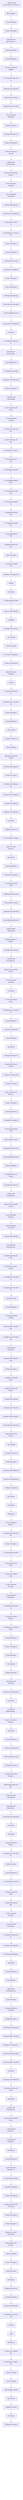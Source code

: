 flowchart TD
    A["🎯 Myrmecology<br/>Active Inference Curriculum"] --> B["📚 Foundation"]
    
    B --> S1["Domain Analysis"]
    S1 --> S2["Section Information"]
    S2 --> S3["Comprehensive Myrmecology C..."]
    S3 --> S4["Section Introduction"]
    S4 --> S5["Learning Objectives"]
    S5 --> S6["Core Active Inference Material"]
    S6 --> S7["Free Energy Principle and A..."]
    S7 --> S8["Mathematical Framework"]
    S8 --> S9["Active Inference Theory"]
    S9 --> S10["Applications and Domains"]
    S10 --> S11["Myrmecological Applications"]
    S11 --> S12["Empirical Evidence"]
    S12 --> S13["Educational Resources"]
    S13 --> S14["Books and Textbooks"]
    S14 --> S15["Online Courses and Lectures"]
    S15 --> S16["Software and Computational ..."]
    S16 --> S17["Research Communities and Ne..."]
    S17 --> S18["Current Research Directions"]
    S18 --> S19["Cross-Disciplinary Connections"]
    S19 --> S20["Practical Implementation"]
    S20 --> S21["Assessment and Reflection"]
    S21 --> S22["1. Professional Profile & C..."]
    S22 --> S23["Comprehensive Curriculum Se..."]
    S23 --> S24["Section Introduction"]
    S24 --> S25["Learning Objectives"]
    S25 --> S26["Comprehensive Content"]
    S26 --> S27["Educational Foundations"]
    S27 --> S28["Career Trajectories"]
    S28 --> S29["Core Competencies"]
    S29 --> S30["Professional Challenges"]
    S30 --> S31["Active Inference Principles"]
    S31 --> S32["Practical Applications and ..."]
    S32 --> S33["Assessment and Reflection"]
    S33 --> S34["Conclusion"]
    S34 --> S35["2. Knowledge Architecture &..."]
    S35 --> S36["Introduction to Myrmecology..."]
    S36 --> S37["Learning Objectives"]
    S37 --> S38["Prerequisite Knowledge"]
    S38 --> S39["Estimated Time Investment"]
    S39 --> S40["Section Components"]
    S40 --> S41["1. Introduction to Myrmecology"]
    S41 --> S42["1.1 Ant Taxonomy and Classi..."]
    S42 --> S43["1.2 Social Behavior Theories"]
    S43 --> S44["1.3 Colony Dynamics and Eco..."]
    S44 --> S45["2. Active Inference and Myr..."]
    S45 --> S46["2.1 Introduction to Active ..."]
    S46 --> S47["2.2 Active Inference in Myr..."]
    S47 --> S48["3. Knowledge Architecture f..."]
    S48 --> S49["3.1 Knowledge Mapping and O..."]
    S49 --> S50["3.2 Technical Tools and Met..."]
    S50 --> S51["4. Technical Foundation for..."]
    S51 --> S52["4.1 Statistical Methods and..."]
    S52 --> S53["4.2 Programming Skills and ..."]
    S53 --> S54["3. Learning Ecology & Profe..."]
    S54 --> S55["Strategic Planning and Acci..."]
    S55 --> S56["Table of Contents"]
    S56 --> S57["1. Successful Strategic Par..."]
    S57 --> S58["Definition and Importance"]
    S58 --> S59["Benefits"]
    S59 --> S60["Examples"]
    S60 --> S61["2. Implementing Strategic P..."]
    S61 --> S62["Steps to Implementation"]
    S62 --> S63["Challenges"]
    S63 --> S64["3. Strategic Partnerships i..."]
    S64 --> S65["Case Studies"]
    S65 --> S66["Lessons Learned"]
    S66 --> S67["4. The Future of Strategic ..."]
    S67 --> S68["Trends and Predictions"]
    S68 --> S69["Opportunities and Challenges"]
    S69 --> S70["Sumary"]
    S70 --> S71["4. Cognitive Architecture &..."]
    S71 --> S72["Comprehensive Curriculum Se..."]
    S72 --> S73["Section Introduction"]
    S73 --> S74["Learning Objectives"]
    S74 --> S75["Core Content"]
    S75 --> S76["Cognitive Architecture"]
    S76 --> S77["Decision-Making"]
    S77 --> S78["Applications and Case Studies"]
    S78 --> S79["Practical Implementation"]
    S79 --> S80["Hands-On Projects"]
    S80 --> S81["Simulation and Modeling Act..."]
    S81 --> S82["Assessment and Reflection"]
    S82 --> S83["Assessment Strategy"]
    S83 --> S84["Reflection and Feedback"]
    S84 --> S85["Conclusion"]
    S85 --> S86["Additional Resources"]
    S86 --> S87["5. Active Inference Integra..."]
    S87 --> S88["Section 5. Active Inference..."]
    S88 --> S89["Introduction"]
    S89 --> S90["Learning Objectives"]
    S90 --> S91["Theoretical Foundations"]
    S91 --> S92["Free Energy Principle (FEP)"]
    S92 --> S93["Mathematical Framework"]
    S93 --> S94["Active Inference Theory"]
    S94 --> S95["Applications and Domains"]
    S95 --> S96["Myrmecology Applications"]
    S96 --> S97["Implementation Opportunities"]
    S97 --> S98["Adoption Barriers & Mitigat..."]
    S98 --> S99["Education and Training"]
    S99 --> S100["Software and Computational ..."]
    S100 --> S101["Research Communities and Ne..."]
    S101 --> S102["Current Research Directions"]
    S102 --> S103["Conclusion"]
    S103 --> S104["6. Curriculum Design Implic..."]
    S104 --> S105["Comprehensive Curriculum Se..."]
    S105 --> S106["Learning Objectives"]
    S106 --> S107["Curriculum Components"]
    S107 --> S108["Learning Pathway"]
    S108 --> S109["Assessment"]
    S109 --> S110["Professional Relevance"]
    S110 --> S111["Interactive and Visual Support"]
    S111 --> S112["Continuous Improvement"]
    S112 --> S113["Curriculum Content"]
    S113 --> S114["Active Inference and Myrmec..."]
    S114 --> S115["Section Introduction"]
    S115 --> S116["Learning Objectives"]
    S116 --> S117["Theoretical Foundations"]
    S117 --> S118["Free Energy Principle (FEP)"]
    S118 --> S119["Active Inference Theory"]
    S119 --> S120["Applications and Domains"]
    S120 --> S121["Myrmecology Applications"]
    S121 --> S122["Artificial Intelligence"]
    S122 --> S123["Key Researchers and Contrib..."]
    S123 --> S124["Educational Resources"]
    S124 --> S125["Software and Computational ..."]
    S125 --> S126["Research Communities and Ne..."]
    S126 --> S127["Current Research Directions"]
    S127 --> S128["Cross-Disciplinary Connections"]
    S128 --> S129["Practical Implementation"]
    S129 --> S130["Comprehensive Assessment an..."]
    S130 --> S131["Extended Learning and Profe..."]
    S131 --> S132["Executive Summary & Strateg..."]
    S132 --> S133["1. Foundational Framework D..."]
    S133 --> S134["Comprehensive Curriculum Se..."]
    S134 --> S135["Section Overview"]
    S135 --> S136["Learning Objectives"]
    S136 --> S137["1. Conceptual Bridge Building"]
    S137 --> S138["Myrmecological Concepts and..."]
    S138 --> S139["Analogies and Conceptual Ba..."]
    S139 --> S140["2. Mathematical Foundation ..."]
    S140 --> S141["Bayesian Reasoning and Prob..."]
    S141 --> S142["Hands-On Exercises"]
    S142 --> S143["3. Cognitive Framework Deve..."]
    S143 --> S144["Systems Thinking and Markov..."]
    S144 --> S145["Cognitive Bias Analogs"]
    S145 --> S146["4. Historical and Theoretic..."]
    S146 --> S147["Evolution of Active Inferen..."]
    S147 --> S148["Future Research Directions"]
    S148 --> S149["Implementation and Practica..."]
    S149 --> S150["Case Studies"]
    S150 --> S151["Simulation Exercises"]
    S151 --> S152["Group Discussions"]
    S152 --> S153["Assessment and Reflection"]
    S153 --> S154["Quizzes and Assignments"]
    S154 --> S155["Reflective Journaling"]
    S155 --> S156["Peer Review"]
    S156 --> S157["Conclusion"]
    S157 --> S158["References"]
    S158 --> S159["2. Core Principles & Mechan..."]
    S159 --> S160["Comprehensive Curriculum Se..."]
    S160 --> S161["Section Introduction"]
    S161 --> S162["1. Comprehensive Section In..."]
    S162 --> S163["2. Multi-Layered Core Conte..."]
    S163 --> S164["3. Extensive Practical Appl..."]
    S164 --> S165["4. Rich Visual and Conceptu..."]
    S165 --> S166["5. Comprehensive Assessment..."]
    S166 --> S167["6. Extended Learning and Pr..."]
    S167 --> S168["3. Extensive Domain Applica..."]
    S168 --> S169["Comprehensive Learning Modu..."]
    S169 --> S170["Learning Objectives:"]
    S170 --> S171["Section Components:"]
    S171 --> S172["Practical Projects:"]
    S172 --> S173["Case Studies:"]
    S173 --> S174["Software and Tools:"]
    S174 --> S175["Assessment and Evaluation:"]
    S175 --> S176["Professional Development:"]
    S176 --> S177["Conclusion:"]
    S177 --> S178["4. Hands-On Implementation ..."]
    S178 --> S179["Section 4: Hands-On Impleme..."]
    S179 --> S180["Introduction"]
    S180 --> S181["Learning Objectives"]
    S181 --> S182["Tutorials and Workshops"]
    S182 --> S183["Python (pymdp) Tutorials"]
    S183 --> S184["R Statistical Analysis"]
    S184 --> S185["MATLAB (SPM, DEM Toolbox) T..."]
    S185 --> S186["Experimental Design and Met..."]
    S186 --> S187["Professional Tool Development"]
    S187 --> S188["Debugging and Optimization ..."]
    S188 --> S189["Assessment and Evaluation"]
    S189 --> S190["Conclusion"]
    S190 --> S191["Next Steps"]
    S191 --> S192["5. Advanced Topics & Resear..."]
    S192 --> S193["Comprehensive Curriculum Se..."]
    S193 --> S194["Section Overview"]
    S194 --> S195["Learning Objectives"]
    S195 --> S196["1. Comprehensive Section In..."]
    S196 --> S197["2. Multi-Layered Core Conte..."]
    S197 --> S198["3. Extensive Practical Appl..."]
    S198 --> S199["4. Rich Visual and Conceptu..."]
    S199 --> S200["5. Comprehensive Assessment..."]
    S200 --> S201["6. Extended Learning and Pr..."]
    S201 --> S202["6. Professional Integration..."]
    S202 --> S203["6. Professional Integration..."]
    S203 --> S204["Introduction"]
    S204 --> S205["Learning Objectives"]
    S205 --> S206["Skill Integration"]
    S206 --> S207["Aligning New Competencies w..."]
    S207 --> S208["Career Pathways"]
    S208 --> S209["Continuing Education Framework"]
    S209 --> S210["Certification Options"]
    S210 --> S211["Professional Development"]
    S211 --> S212["Implementation in Practice"]
    S212 --> S213["Strategies for Introducing ..."]
    S213 --> S214["Tools for Measuring Impact"]
    S214 --> S215["Communication Templates"]
    S215 --> S216["Conclusion"]
    S216 --> S217["Assessment and Reflection"]
    S217 --> S218["Extended Learning and Profe..."]
    S218 --> S219["References"]
    S219 --> S220["Software and Computational ..."]
    S220 --> S221["Community and Network Devel..."]
    S221 --> S222["7. Assessment & Evaluation ..."]
    S222 --> S223["7. Assessment & Evaluation ..."]
    S223 --> S224["Introduction"]
    S224 --> S225["Learning Objectives"]
    S225 --> S226["Assessment and Evaluation S..."]
    S226 --> S227["Formative Assessments"]
    S227 --> S228["Summative Evaluations"]
    S228 --> S229["Portfolio Development"]
    S229 --> S230["Assessment Tools and Resources"]
    S230 --> S231["Quizzes and Exams"]
    S231 --> S232["Project Evaluations"]
    S232 --> S233["Reflection and Self-Assessment"]
    S233 --> S234["Implementation and Continuo..."]
    S234 --> S235["Instructor Support"]
    S235 --> S236["Learner Community"]
    S236 --> S237["Resource Library"]
    S237 --> S238["Conclusion"]
    S238 --> S239["Additional Resources"]
    S239 --> S240["Interactive Elements"]
    S240 --> S241["Videos and Multimedia"]
    S241 --> S242["Infographics and Visual Aids"]
    S242 --> S243["Glossary"]
    S243 --> S244["Index"]
    S244 --> S245["References"]
    S245 --> S246["8. Resources & Support Infr..."]
    S246 --> S247["8. Resources & Support Infr..."]
    S247 --> S248["Resource Library"]
    S248 --> S249["Learning Support"]
    S249 --> S250["Implementation Support"]
    S250 --> S251["Case Studies"]
    S251 --> S252["Software and Tools"]
    S252 --> S253["Conclusion"]
    S253 --> Z["🏆 Mastery Achieved"]